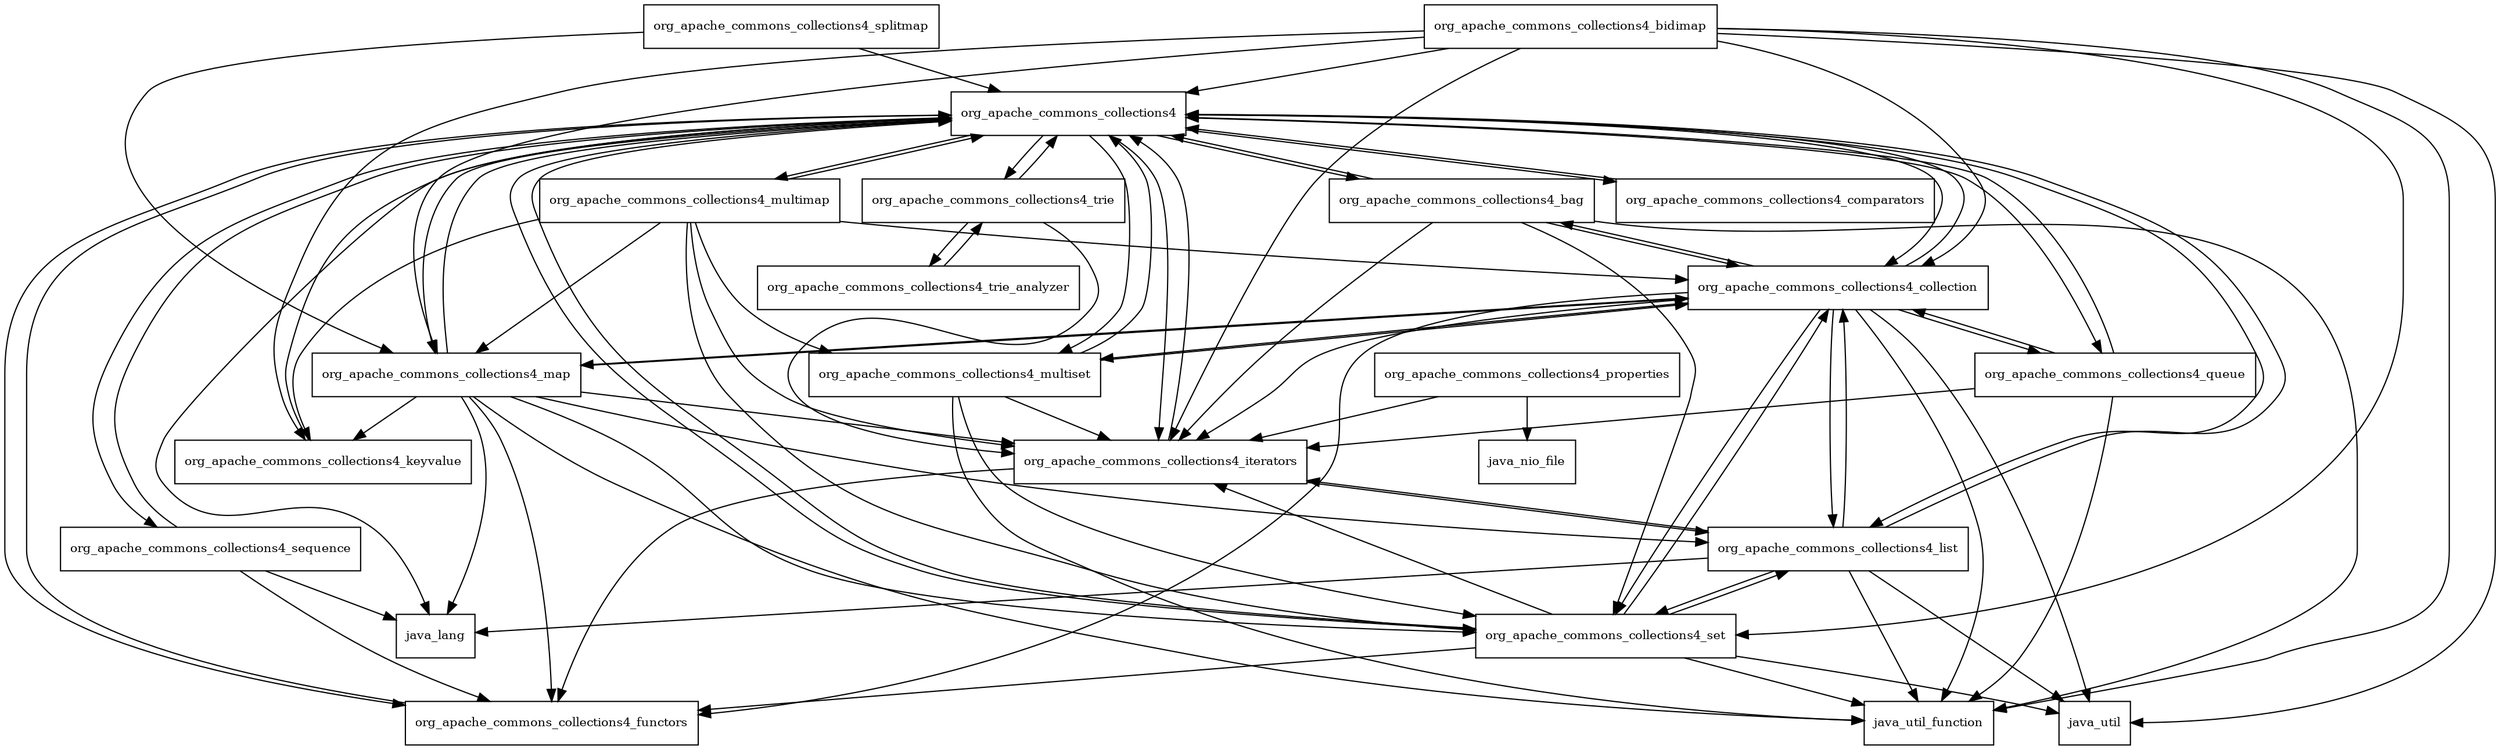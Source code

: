 digraph commons_collections4_4_4_package_dependencies {
  node [shape = box, fontsize=10.0];
  org_apache_commons_collections4 -> java_lang;
  org_apache_commons_collections4 -> org_apache_commons_collections4_bag;
  org_apache_commons_collections4 -> org_apache_commons_collections4_collection;
  org_apache_commons_collections4 -> org_apache_commons_collections4_comparators;
  org_apache_commons_collections4 -> org_apache_commons_collections4_functors;
  org_apache_commons_collections4 -> org_apache_commons_collections4_iterators;
  org_apache_commons_collections4 -> org_apache_commons_collections4_list;
  org_apache_commons_collections4 -> org_apache_commons_collections4_map;
  org_apache_commons_collections4 -> org_apache_commons_collections4_multimap;
  org_apache_commons_collections4 -> org_apache_commons_collections4_multiset;
  org_apache_commons_collections4 -> org_apache_commons_collections4_queue;
  org_apache_commons_collections4 -> org_apache_commons_collections4_sequence;
  org_apache_commons_collections4 -> org_apache_commons_collections4_set;
  org_apache_commons_collections4 -> org_apache_commons_collections4_trie;
  org_apache_commons_collections4_bag -> java_util_function;
  org_apache_commons_collections4_bag -> org_apache_commons_collections4;
  org_apache_commons_collections4_bag -> org_apache_commons_collections4_collection;
  org_apache_commons_collections4_bag -> org_apache_commons_collections4_iterators;
  org_apache_commons_collections4_bag -> org_apache_commons_collections4_set;
  org_apache_commons_collections4_bidimap -> java_util;
  org_apache_commons_collections4_bidimap -> java_util_function;
  org_apache_commons_collections4_bidimap -> org_apache_commons_collections4;
  org_apache_commons_collections4_bidimap -> org_apache_commons_collections4_collection;
  org_apache_commons_collections4_bidimap -> org_apache_commons_collections4_iterators;
  org_apache_commons_collections4_bidimap -> org_apache_commons_collections4_keyvalue;
  org_apache_commons_collections4_bidimap -> org_apache_commons_collections4_map;
  org_apache_commons_collections4_bidimap -> org_apache_commons_collections4_set;
  org_apache_commons_collections4_collection -> java_util;
  org_apache_commons_collections4_collection -> java_util_function;
  org_apache_commons_collections4_collection -> org_apache_commons_collections4;
  org_apache_commons_collections4_collection -> org_apache_commons_collections4_bag;
  org_apache_commons_collections4_collection -> org_apache_commons_collections4_functors;
  org_apache_commons_collections4_collection -> org_apache_commons_collections4_iterators;
  org_apache_commons_collections4_collection -> org_apache_commons_collections4_list;
  org_apache_commons_collections4_collection -> org_apache_commons_collections4_map;
  org_apache_commons_collections4_collection -> org_apache_commons_collections4_multiset;
  org_apache_commons_collections4_collection -> org_apache_commons_collections4_queue;
  org_apache_commons_collections4_collection -> org_apache_commons_collections4_set;
  org_apache_commons_collections4_comparators -> org_apache_commons_collections4;
  org_apache_commons_collections4_functors -> org_apache_commons_collections4;
  org_apache_commons_collections4_iterators -> org_apache_commons_collections4;
  org_apache_commons_collections4_iterators -> org_apache_commons_collections4_functors;
  org_apache_commons_collections4_iterators -> org_apache_commons_collections4_list;
  org_apache_commons_collections4_keyvalue -> org_apache_commons_collections4;
  org_apache_commons_collections4_list -> java_lang;
  org_apache_commons_collections4_list -> java_util;
  org_apache_commons_collections4_list -> java_util_function;
  org_apache_commons_collections4_list -> org_apache_commons_collections4;
  org_apache_commons_collections4_list -> org_apache_commons_collections4_collection;
  org_apache_commons_collections4_list -> org_apache_commons_collections4_iterators;
  org_apache_commons_collections4_list -> org_apache_commons_collections4_set;
  org_apache_commons_collections4_map -> java_lang;
  org_apache_commons_collections4_map -> java_util_function;
  org_apache_commons_collections4_map -> org_apache_commons_collections4;
  org_apache_commons_collections4_map -> org_apache_commons_collections4_collection;
  org_apache_commons_collections4_map -> org_apache_commons_collections4_functors;
  org_apache_commons_collections4_map -> org_apache_commons_collections4_iterators;
  org_apache_commons_collections4_map -> org_apache_commons_collections4_keyvalue;
  org_apache_commons_collections4_map -> org_apache_commons_collections4_list;
  org_apache_commons_collections4_map -> org_apache_commons_collections4_set;
  org_apache_commons_collections4_multimap -> org_apache_commons_collections4;
  org_apache_commons_collections4_multimap -> org_apache_commons_collections4_collection;
  org_apache_commons_collections4_multimap -> org_apache_commons_collections4_iterators;
  org_apache_commons_collections4_multimap -> org_apache_commons_collections4_keyvalue;
  org_apache_commons_collections4_multimap -> org_apache_commons_collections4_map;
  org_apache_commons_collections4_multimap -> org_apache_commons_collections4_multiset;
  org_apache_commons_collections4_multimap -> org_apache_commons_collections4_set;
  org_apache_commons_collections4_multiset -> java_util_function;
  org_apache_commons_collections4_multiset -> org_apache_commons_collections4;
  org_apache_commons_collections4_multiset -> org_apache_commons_collections4_collection;
  org_apache_commons_collections4_multiset -> org_apache_commons_collections4_iterators;
  org_apache_commons_collections4_multiset -> org_apache_commons_collections4_set;
  org_apache_commons_collections4_properties -> java_nio_file;
  org_apache_commons_collections4_properties -> org_apache_commons_collections4_iterators;
  org_apache_commons_collections4_queue -> java_util_function;
  org_apache_commons_collections4_queue -> org_apache_commons_collections4;
  org_apache_commons_collections4_queue -> org_apache_commons_collections4_collection;
  org_apache_commons_collections4_queue -> org_apache_commons_collections4_iterators;
  org_apache_commons_collections4_sequence -> java_lang;
  org_apache_commons_collections4_sequence -> org_apache_commons_collections4;
  org_apache_commons_collections4_sequence -> org_apache_commons_collections4_functors;
  org_apache_commons_collections4_set -> java_util;
  org_apache_commons_collections4_set -> java_util_function;
  org_apache_commons_collections4_set -> org_apache_commons_collections4;
  org_apache_commons_collections4_set -> org_apache_commons_collections4_collection;
  org_apache_commons_collections4_set -> org_apache_commons_collections4_functors;
  org_apache_commons_collections4_set -> org_apache_commons_collections4_iterators;
  org_apache_commons_collections4_set -> org_apache_commons_collections4_list;
  org_apache_commons_collections4_splitmap -> org_apache_commons_collections4;
  org_apache_commons_collections4_splitmap -> org_apache_commons_collections4_map;
  org_apache_commons_collections4_trie -> org_apache_commons_collections4;
  org_apache_commons_collections4_trie -> org_apache_commons_collections4_iterators;
  org_apache_commons_collections4_trie -> org_apache_commons_collections4_trie_analyzer;
  org_apache_commons_collections4_trie_analyzer -> org_apache_commons_collections4_trie;
}
